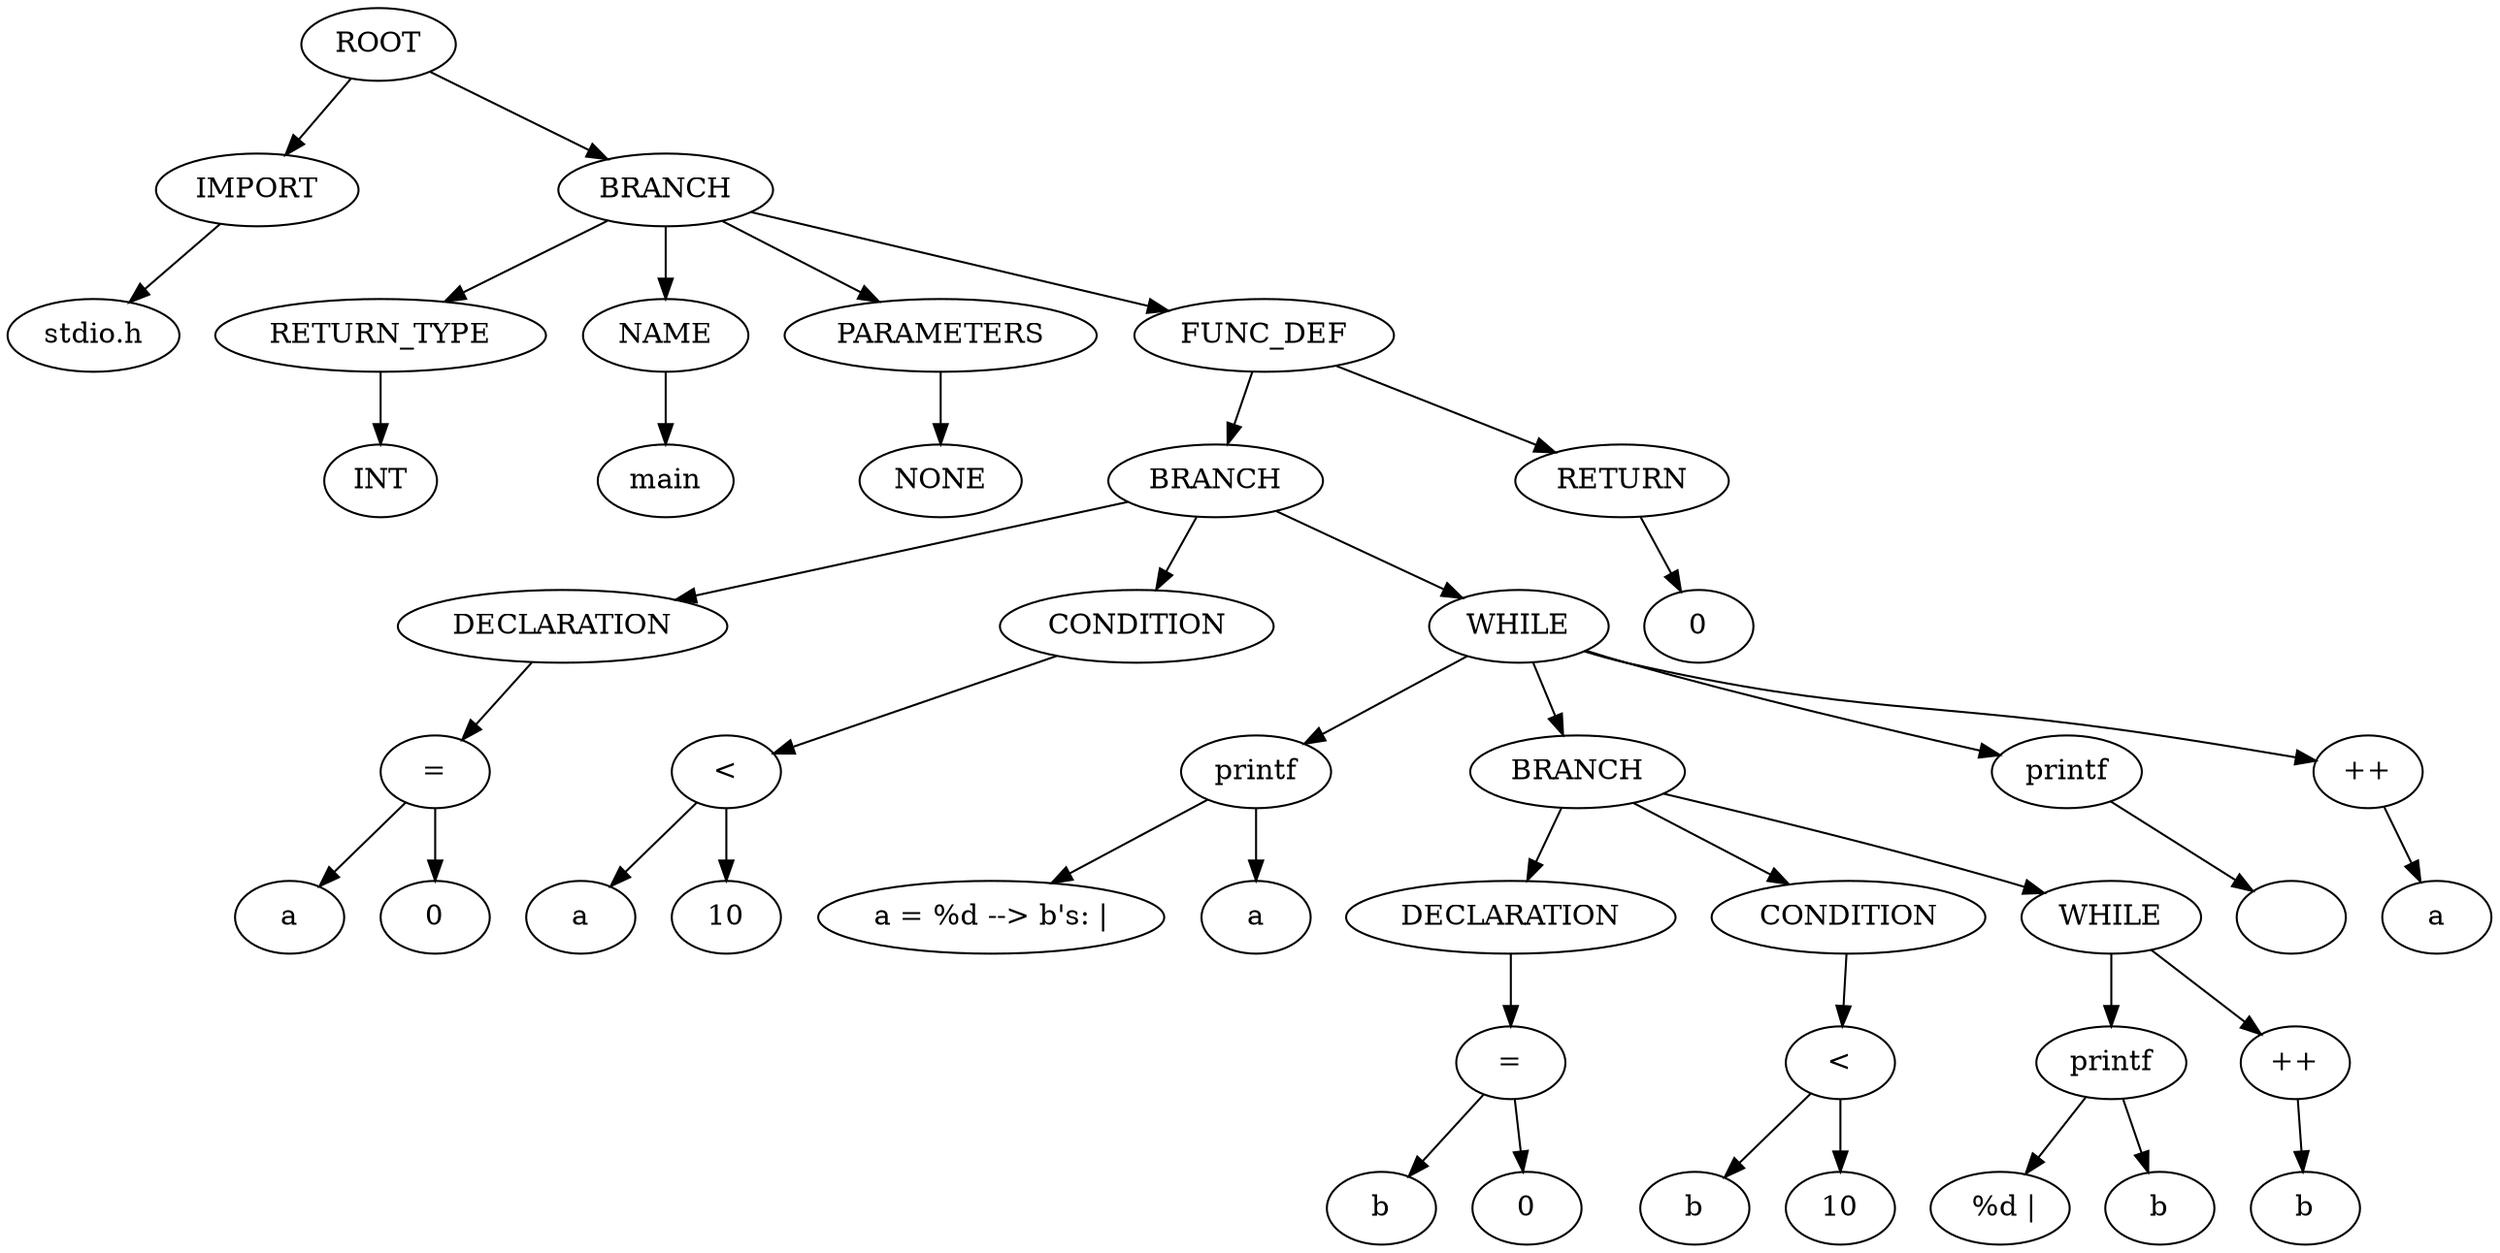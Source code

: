 strict digraph G{
l11[label = "IMPORT"]
l111[label = "BRANCH"]
"ROOT"->"l11"
l11131[label = "stdio.h"]
"l11"->l11131
"ROOT"->"l111"
l111331[label = "RETURN_TYPE"]
l1113311[label = "NAME"]
l11133111[label = "PARAMETERS"]
l111331111[label = "FUNC_DEF"]
"l111"->"l111331"
l11133111131[label = "INT"]
"l111331"->l11133111131
"l111"->"l1113311"
l111331111331[label = "main"]
"l1113311"->l111331111331
"l111"->"l11133111"
l1113311113331[label = "NONE"]
"l11133111"->l1113311113331
"l111"->"l111331111"
l11133111133331[label = "BRANCH"]
l111331111333311[label = "RETURN"]
"l111331111"->"l11133111133331"
l11133111133331131[label = "DECLARATION"]
l111331111333311311[label = "CONDITION"]
l1113311113333113111[label = "WHILE"]
"l11133111133331"->"l11133111133331131"
l111331111333311311131[label = "="]
"l11133111133331131"->"l111331111333311311131"
l11133111133331131113131[label = "a"]
l111331111333311311131311[label = "0"]
"l111331111333311311131"->l11133111133331131113131
"l111331111333311311131"->l111331111333311311131311
"l11133111133331"->"l111331111333311311"
l1113311113333113111331[label = "<"]
"l111331111333311311"->"l1113311113333113111331"
l111331111333311311133131[label = "a"]
l1113311113333113111331311[label = "10"]
"l1113311113333113111331"->l111331111333311311133131
"l1113311113333113111331"->l1113311113333113111331311
"l11133111133331"->"l1113311113333113111"
l11133111133331131113331[label = "printf"]
l111331111333311311133311[label = "BRANCH"]
l1113311113333113111333111[label = "printf"]
l11133111133331131113331111[label = "++"]
"l1113311113333113111"->"l11133111133331131113331"
l1113311113333113111333111131[label = "a = %d --> b's: |"]
l11133111133331131113331111311[label = "a"]
"l11133111133331131113331"->l1113311113333113111333111131
"l11133111133331131113331"->l11133111133331131113331111311
"l1113311113333113111"->"l111331111333311311133311"
l11133111133331131113331111331[label = "DECLARATION"]
l111331111333311311133311113311[label = "CONDITION"]
l1113311113333113111333111133111[label = "WHILE"]
"l111331111333311311133311"->"l11133111133331131113331111331"
l111331111333311311133311113311131[label = "="]
"l11133111133331131113331111331"->"l111331111333311311133311113311131"
l11133111133331131113331111331113131[label = "b"]
l111331111333311311133311113311131311[label = "0"]
"l111331111333311311133311113311131"->l11133111133331131113331111331113131
"l111331111333311311133311113311131"->l111331111333311311133311113311131311
"l111331111333311311133311"->"l111331111333311311133311113311"
l1113311113333113111333111133111331[label = "<"]
"l111331111333311311133311113311"->"l1113311113333113111333111133111331"
l111331111333311311133311113311133131[label = "b"]
l1113311113333113111333111133111331311[label = "10"]
"l1113311113333113111333111133111331"->l111331111333311311133311113311133131
"l1113311113333113111333111133111331"->l1113311113333113111333111133111331311
"l111331111333311311133311"->"l1113311113333113111333111133111"
l11133111133331131113331111331113331[label = "printf"]
l111331111333311311133311113311133311[label = "++"]
"l1113311113333113111333111133111"->"l11133111133331131113331111331113331"
l11133111133331131113331111331113331131[label = " %d |"]
l111331111333311311133311113311133311311[label = "b"]
"l11133111133331131113331111331113331"->l11133111133331131113331111331113331131
"l11133111133331131113331111331113331"->l111331111333311311133311113311133311311
"l1113311113333113111333111133111"->"l111331111333311311133311113311133311"
l111331111333311311133311113311133311331[label = "b"]
"l111331111333311311133311113311133311"->l111331111333311311133311113311133311331
"l1113311113333113111"->"l1113311113333113111333111"
l111331111333311311133311113331[label = "\n"]
"l1113311113333113111333111"->l111331111333311311133311113331
"l1113311113333113111"->"l11133111133331131113331111"
l1113311113333113111333111133331[label = "a"]
"l11133111133331131113331111"->l1113311113333113111333111133331
"l111331111"->"l111331111333311"
l111331111333311331[label = "0"]
"l111331111333311"->l111331111333311331
}
